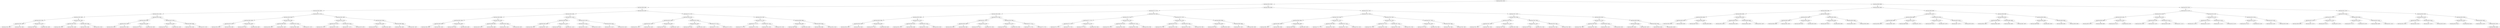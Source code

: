 digraph G{
940604814 [label="Node{data=[8032, 8032]}"]
940604814 -> 1509430356
1509430356 [label="Node{data=[5042, 5042]}"]
1509430356 -> 1664536188
1664536188 [label="Node{data=[4388, 4388]}"]
1664536188 -> 1205517081
1205517081 [label="Node{data=[3459, 3459]}"]
1205517081 -> 2090680929
2090680929 [label="Node{data=[2032, 2032]}"]
2090680929 -> 1700705042
1700705042 [label="Node{data=[1959, 1959]}"]
1700705042 -> 818861291
818861291 [label="Node{data=[1955, 1955]}"]
818861291 -> 576631704
576631704 [label="Node{data=[1409, 1409]}"]
576631704 -> 885421048
885421048 [label="Node{data=[1384, 1384]}"]
576631704 -> 613453905
613453905 [label="Node{data=[1954, 1954]}"]
818861291 -> 1648320932
1648320932 [label="Node{data=[1957, 1957]}"]
1648320932 -> 892001288
892001288 [label="Node{data=[1956, 1956]}"]
1648320932 -> 846471398
846471398 [label="Node{data=[1958, 1958]}"]
1700705042 -> 306592993
306592993 [label="Node{data=[1963, 1963]}"]
306592993 -> 200105292
200105292 [label="Node{data=[1961, 1961]}"]
200105292 -> 1757678245
1757678245 [label="Node{data=[1960, 1960]}"]
200105292 -> 2074375243
2074375243 [label="Node{data=[1962, 1962]}"]
306592993 -> 1487339242
1487339242 [label="Node{data=[1965, 1965]}"]
1487339242 -> 968937359
968937359 [label="Node{data=[1964, 1964]}"]
1487339242 -> 1905883952
1905883952 [label="Node{data=[2031, 2031]}"]
2090680929 -> 692539236
692539236 [label="Node{data=[2040, 2040]}"]
692539236 -> 1182381320
1182381320 [label="Node{data=[2036, 2036]}"]
1182381320 -> 2046473983
2046473983 [label="Node{data=[2034, 2034]}"]
2046473983 -> 1132462603
1132462603 [label="Node{data=[2033, 2033]}"]
2046473983 -> 1353668976
1353668976 [label="Node{data=[2035, 2035]}"]
1182381320 -> 1542813592
1542813592 [label="Node{data=[2038, 2038]}"]
1542813592 -> 1997827927
1997827927 [label="Node{data=[2037, 2037]}"]
1542813592 -> 885500900
885500900 [label="Node{data=[2039, 2039]}"]
692539236 -> 512299221
512299221 [label="Node{data=[2087, 2087]}"]
512299221 -> 1857088811
1857088811 [label="Node{data=[2042, 2042]}"]
1857088811 -> 973756797
973756797 [label="Node{data=[2041, 2041]}"]
1857088811 -> 865819987
865819987 [label="Node{data=[2043, 2043]}"]
512299221 -> 1707277389
1707277389 [label="Node{data=[3366, 3366]}"]
1707277389 -> 217222251
217222251 [label="Node{data=[2304, 2304]}"]
1707277389 -> 1692138809
1692138809 [label="Node{data=[3373, 3373]}"]
1205517081 -> 230905140
230905140 [label="Node{data=[4372, 4372]}"]
230905140 -> 2131882069
2131882069 [label="Node{data=[4364, 4364]}"]
2131882069 -> 1729673736
1729673736 [label="Node{data=[4360, 4360]}"]
1729673736 -> 1544659431
1544659431 [label="Node{data=[4278, 4278]}"]
1544659431 -> 1273767332
1273767332 [label="Node{data=[3504, 3504]}"]
1544659431 -> 999286740
999286740 [label="Node{data=[4359, 4359]}"]
1729673736 -> 426099287
426099287 [label="Node{data=[4362, 4362]}"]
426099287 -> 1210734085
1210734085 [label="Node{data=[4361, 4361]}"]
426099287 -> 1656851361
1656851361 [label="Node{data=[4363, 4363]}"]
2131882069 -> 649355626
649355626 [label="Node{data=[4368, 4368]}"]
649355626 -> 292841617
292841617 [label="Node{data=[4366, 4366]}"]
292841617 -> 192192196
192192196 [label="Node{data=[4365, 4365]}"]
292841617 -> 1694924936
1694924936 [label="Node{data=[4367, 4367]}"]
649355626 -> 1614549619
1614549619 [label="Node{data=[4370, 4370]}"]
1614549619 -> 1379847685
1379847685 [label="Node{data=[4369, 4369]}"]
1614549619 -> 2098460728
2098460728 [label="Node{data=[4371, 4371]}"]
230905140 -> 750790098
750790098 [label="Node{data=[4380, 4380]}"]
750790098 -> 753862067
753862067 [label="Node{data=[4376, 4376]}"]
753862067 -> 134592717
134592717 [label="Node{data=[4374, 4374]}"]
134592717 -> 1790268365
1790268365 [label="Node{data=[4373, 4373]}"]
134592717 -> 1198917116
1198917116 [label="Node{data=[4375, 4375]}"]
753862067 -> 325079612
325079612 [label="Node{data=[4378, 4378]}"]
325079612 -> 914772813
914772813 [label="Node{data=[4377, 4377]}"]
325079612 -> 1986876779
1986876779 [label="Node{data=[4379, 4379]}"]
750790098 -> 29616063
29616063 [label="Node{data=[4384, 4384]}"]
29616063 -> 279163913
279163913 [label="Node{data=[4382, 4382]}"]
279163913 -> 339448171
339448171 [label="Node{data=[4381, 4381]}"]
279163913 -> 148981898
148981898 [label="Node{data=[4383, 4383]}"]
29616063 -> 377600054
377600054 [label="Node{data=[4386, 4386]}"]
377600054 -> 462374163
462374163 [label="Node{data=[4385, 4385]}"]
377600054 -> 1400324032
1400324032 [label="Node{data=[4387, 4387]}"]
1664536188 -> 1364232252
1364232252 [label="Node{data=[4420, 4420]}"]
1364232252 -> 1242290728
1242290728 [label="Node{data=[4404, 4404]}"]
1242290728 -> 734902695
734902695 [label="Node{data=[4396, 4396]}"]
734902695 -> 1101928993
1101928993 [label="Node{data=[4392, 4392]}"]
1101928993 -> 350907200
350907200 [label="Node{data=[4390, 4390]}"]
350907200 -> 10758511
10758511 [label="Node{data=[4389, 4389]}"]
350907200 -> 1180874845
1180874845 [label="Node{data=[4391, 4391]}"]
1101928993 -> 1999429026
1999429026 [label="Node{data=[4394, 4394]}"]
1999429026 -> 819660908
819660908 [label="Node{data=[4393, 4393]}"]
1999429026 -> 295022665
295022665 [label="Node{data=[4395, 4395]}"]
734902695 -> 1114002038
1114002038 [label="Node{data=[4400, 4400]}"]
1114002038 -> 1404454485
1404454485 [label="Node{data=[4398, 4398]}"]
1404454485 -> 1002875943
1002875943 [label="Node{data=[4397, 4397]}"]
1404454485 -> 132990190
132990190 [label="Node{data=[4399, 4399]}"]
1114002038 -> 2011714439
2011714439 [label="Node{data=[4402, 4402]}"]
2011714439 -> 369960897
369960897 [label="Node{data=[4401, 4401]}"]
2011714439 -> 413402803
413402803 [label="Node{data=[4403, 4403]}"]
1242290728 -> 1963191165
1963191165 [label="Node{data=[4412, 4412]}"]
1963191165 -> 1086515761
1086515761 [label="Node{data=[4408, 4408]}"]
1086515761 -> 1057947335
1057947335 [label="Node{data=[4406, 4406]}"]
1057947335 -> 120055307
120055307 [label="Node{data=[4405, 4405]}"]
1057947335 -> 1838529937
1838529937 [label="Node{data=[4407, 4407]}"]
1086515761 -> 978407792
978407792 [label="Node{data=[4410, 4410]}"]
978407792 -> 1918990395
1918990395 [label="Node{data=[4409, 4409]}"]
978407792 -> 1246683074
1246683074 [label="Node{data=[4411, 4411]}"]
1963191165 -> 175610415
175610415 [label="Node{data=[4416, 4416]}"]
175610415 -> 983404736
983404736 [label="Node{data=[4414, 4414]}"]
983404736 -> 1128568584
1128568584 [label="Node{data=[4413, 4413]}"]
983404736 -> 2143871085
2143871085 [label="Node{data=[4415, 4415]}"]
175610415 -> 1238936409
1238936409 [label="Node{data=[4418, 4418]}"]
1238936409 -> 521484594
521484594 [label="Node{data=[4417, 4417]}"]
1238936409 -> 2022576399
2022576399 [label="Node{data=[4419, 4419]}"]
1364232252 -> 1081957883
1081957883 [label="Node{data=[4775, 4775]}"]
1081957883 -> 1291039950
1291039950 [label="Node{data=[4428, 4428]}"]
1291039950 -> 2056898763
2056898763 [label="Node{data=[4424, 4424]}"]
2056898763 -> 1922545918
1922545918 [label="Node{data=[4422, 4422]}"]
1922545918 -> 1487909330
1487909330 [label="Node{data=[4421, 4421]}"]
1922545918 -> 153824205
153824205 [label="Node{data=[4423, 4423]}"]
2056898763 -> 1036023219
1036023219 [label="Node{data=[4426, 4426]}"]
1036023219 -> 1927248573
1927248573 [label="Node{data=[4425, 4425]}"]
1036023219 -> 1473995797
1473995797 [label="Node{data=[4427, 4427]}"]
1291039950 -> 125716576
125716576 [label="Node{data=[4703, 4703]}"]
125716576 -> 967690449
967690449 [label="Node{data=[4430, 4430]}"]
967690449 -> 816728011
816728011 [label="Node{data=[4429, 4429]}"]
967690449 -> 1012491783
1012491783 [label="Node{data=[4431, 4431]}"]
125716576 -> 1234240676
1234240676 [label="Node{data=[4773, 4773]}"]
1234240676 -> 514696711
514696711 [label="Node{data=[4772, 4772]}"]
1234240676 -> 1560230406
1560230406 [label="Node{data=[4774, 4774]}"]
1081957883 -> 736167616
736167616 [label="Node{data=[4783, 4783]}"]
736167616 -> 1788121916
1788121916 [label="Node{data=[4779, 4779]}"]
1788121916 -> 435850743
435850743 [label="Node{data=[4777, 4777]}"]
435850743 -> 1014016964
1014016964 [label="Node{data=[4776, 4776]}"]
435850743 -> 528772492
528772492 [label="Node{data=[4778, 4778]}"]
1788121916 -> 1371996211
1371996211 [label="Node{data=[4781, 4781]}"]
1371996211 -> 480230089
480230089 [label="Node{data=[4780, 4780]}"]
1371996211 -> 629677077
629677077 [label="Node{data=[4782, 4782]}"]
736167616 -> 433913125
433913125 [label="Node{data=[4968, 4968]}"]
433913125 -> 1895018677
1895018677 [label="Node{data=[4895, 4895]}"]
1895018677 -> 291177872
291177872 [label="Node{data=[4869, 4869]}"]
1895018677 -> 1951845146
1951845146 [label="Node{data=[4918, 4918]}"]
433913125 -> 169686368
169686368 [label="Node{data=[5040, 5040]}"]
169686368 -> 1736854158
1736854158 [label="Node{data=[4988, 4988]}"]
169686368 -> 783856747
783856747 [label="Node{data=[5041, 5041]}"]
1509430356 -> 1827972285
1827972285 [label="Node{data=[5960, 5960]}"]
1827972285 -> 253831798
253831798 [label="Node{data=[5773, 5773]}"]
253831798 -> 1520878374
1520878374 [label="Node{data=[5385, 5385]}"]
1520878374 -> 827736053
827736053 [label="Node{data=[5050, 5050]}"]
827736053 -> 2018423854
2018423854 [label="Node{data=[5046, 5046]}"]
2018423854 -> 2117751755
2117751755 [label="Node{data=[5044, 5044]}"]
2117751755 -> 317264089
317264089 [label="Node{data=[5043, 5043]}"]
2117751755 -> 306195686
306195686 [label="Node{data=[5045, 5045]}"]
2018423854 -> 530711876
530711876 [label="Node{data=[5048, 5048]}"]
530711876 -> 866822512
866822512 [label="Node{data=[5047, 5047]}"]
530711876 -> 1772029956
1772029956 [label="Node{data=[5049, 5049]}"]
827736053 -> 2058038989
2058038989 [label="Node{data=[5313, 5313]}"]
2058038989 -> 1965858041
1965858041 [label="Node{data=[5052, 5052]}"]
1965858041 -> 321604101
321604101 [label="Node{data=[5051, 5051]}"]
1965858041 -> 48611148
48611148 [label="Node{data=[5286, 5286]}"]
2058038989 -> 563815579
563815579 [label="Node{data=[5315, 5315]}"]
563815579 -> 817999621
817999621 [label="Node{data=[5314, 5314]}"]
563815579 -> 2046013562
2046013562 [label="Node{data=[5316, 5316]}"]
1520878374 -> 1455652823
1455652823 [label="Node{data=[5765, 5765]}"]
1455652823 -> 772028008
772028008 [label="Node{data=[5511, 5511]}"]
772028008 -> 327159082
327159082 [label="Node{data=[5436, 5436]}"]
327159082 -> 1997807424
1997807424 [label="Node{data=[5404, 5404]}"]
327159082 -> 979696562
979696562 [label="Node{data=[5480, 5480]}"]
772028008 -> 903622112
903622112 [label="Node{data=[5763, 5763]}"]
903622112 -> 640061228
640061228 [label="Node{data=[5762, 5762]}"]
903622112 -> 1906272951
1906272951 [label="Node{data=[5764, 5764]}"]
1455652823 -> 1824237149
1824237149 [label="Node{data=[5769, 5769]}"]
1824237149 -> 945566983
945566983 [label="Node{data=[5767, 5767]}"]
945566983 -> 714179279
714179279 [label="Node{data=[5766, 5766]}"]
945566983 -> 542216184
542216184 [label="Node{data=[5768, 5768]}"]
1824237149 -> 292117729
292117729 [label="Node{data=[5771, 5771]}"]
292117729 -> 1212458950
1212458950 [label="Node{data=[5770, 5770]}"]
292117729 -> 1860551675
1860551675 [label="Node{data=[5772, 5772]}"]
253831798 -> 1122484112
1122484112 [label="Node{data=[5789, 5789]}"]
1122484112 -> 422739321
422739321 [label="Node{data=[5781, 5781]}"]
422739321 -> 1957004046
1957004046 [label="Node{data=[5777, 5777]}"]
1957004046 -> 882863226
882863226 [label="Node{data=[5775, 5775]}"]
882863226 -> 1266376262
1266376262 [label="Node{data=[5774, 5774]}"]
882863226 -> 1101544421
1101544421 [label="Node{data=[5776, 5776]}"]
1957004046 -> 424508717
424508717 [label="Node{data=[5779, 5779]}"]
424508717 -> 1459502786
1459502786 [label="Node{data=[5778, 5778]}"]
424508717 -> 1206309685
1206309685 [label="Node{data=[5780, 5780]}"]
422739321 -> 1200729919
1200729919 [label="Node{data=[5785, 5785]}"]
1200729919 -> 893847285
893847285 [label="Node{data=[5783, 5783]}"]
893847285 -> 317208241
317208241 [label="Node{data=[5782, 5782]}"]
893847285 -> 1667641506
1667641506 [label="Node{data=[5784, 5784]}"]
1200729919 -> 700748710
700748710 [label="Node{data=[5787, 5787]}"]
700748710 -> 607738053
607738053 [label="Node{data=[5786, 5786]}"]
700748710 -> 2000142157
2000142157 [label="Node{data=[5788, 5788]}"]
1122484112 -> 621179433
621179433 [label="Node{data=[5797, 5797]}"]
621179433 -> 684891276
684891276 [label="Node{data=[5793, 5793]}"]
684891276 -> 1187190307
1187190307 [label="Node{data=[5791, 5791]}"]
1187190307 -> 214176865
214176865 [label="Node{data=[5790, 5790]}"]
1187190307 -> 449165546
449165546 [label="Node{data=[5792, 5792]}"]
684891276 -> 642736578
642736578 [label="Node{data=[5795, 5795]}"]
642736578 -> 2028149030
2028149030 [label="Node{data=[5794, 5794]}"]
642736578 -> 1420328263
1420328263 [label="Node{data=[5796, 5796]}"]
621179433 -> 1662881232
1662881232 [label="Node{data=[5956, 5956]}"]
1662881232 -> 1040298240
1040298240 [label="Node{data=[5954, 5954]}"]
1040298240 -> 1590408655
1590408655 [label="Node{data=[5953, 5953]}"]
1040298240 -> 1226746132
1226746132 [label="Node{data=[5955, 5955]}"]
1662881232 -> 1189273322
1189273322 [label="Node{data=[5958, 5958]}"]
1189273322 -> 1968766599
1968766599 [label="Node{data=[5957, 5957]}"]
1189273322 -> 1992181806
1992181806 [label="Node{data=[5959, 5959]}"]
1827972285 -> 1247025636
1247025636 [label="Node{data=[7931, 7931]}"]
1247025636 -> 445750218
445750218 [label="Node{data=[7915, 7915]}"]
445750218 -> 672133849
672133849 [label="Node{data=[7406, 7406]}"]
672133849 -> 745812174
745812174 [label="Node{data=[5964, 5964]}"]
745812174 -> 1183156125
1183156125 [label="Node{data=[5962, 5962]}"]
1183156125 -> 1348213580
1348213580 [label="Node{data=[5961, 5961]}"]
1183156125 -> 127054500
127054500 [label="Node{data=[5963, 5963]}"]
745812174 -> 174915800
174915800 [label="Node{data=[5966, 5966]}"]
174915800 -> 1614731111
1614731111 [label="Node{data=[5965, 5965]}"]
174915800 -> 1342715479
1342715479 [label="Node{data=[5967, 5967]}"]
672133849 -> 1117628768
1117628768 [label="Node{data=[7911, 7911]}"]
1117628768 -> 546576939
546576939 [label="Node{data=[7909, 7909]}"]
546576939 -> 906454193
906454193 [label="Node{data=[7773, 7773]}"]
546576939 -> 665601704
665601704 [label="Node{data=[7910, 7910]}"]
1117628768 -> 139799956
139799956 [label="Node{data=[7913, 7913]}"]
139799956 -> 135281655
135281655 [label="Node{data=[7912, 7912]}"]
139799956 -> 96461992
96461992 [label="Node{data=[7914, 7914]}"]
445750218 -> 1088650161
1088650161 [label="Node{data=[7923, 7923]}"]
1088650161 -> 1643894708
1643894708 [label="Node{data=[7919, 7919]}"]
1643894708 -> 1748862975
1748862975 [label="Node{data=[7917, 7917]}"]
1748862975 -> 308126964
308126964 [label="Node{data=[7916, 7916]}"]
1748862975 -> 1236823037
1236823037 [label="Node{data=[7918, 7918]}"]
1643894708 -> 1992377097
1992377097 [label="Node{data=[7921, 7921]}"]
1992377097 -> 1925652561
1925652561 [label="Node{data=[7920, 7920]}"]
1992377097 -> 222445817
222445817 [label="Node{data=[7922, 7922]}"]
1088650161 -> 128918831
128918831 [label="Node{data=[7927, 7927]}"]
128918831 -> 2072704984
2072704984 [label="Node{data=[7925, 7925]}"]
2072704984 -> 813991248
813991248 [label="Node{data=[7924, 7924]}"]
2072704984 -> 803098161
803098161 [label="Node{data=[7926, 7926]}"]
128918831 -> 1361481912
1361481912 [label="Node{data=[7929, 7929]}"]
1361481912 -> 2109643123
2109643123 [label="Node{data=[7928, 7928]}"]
1361481912 -> 1761881489
1761881489 [label="Node{data=[7930, 7930]}"]
1247025636 -> 880171334
880171334 [label="Node{data=[7947, 7947]}"]
880171334 -> 1370532896
1370532896 [label="Node{data=[7939, 7939]}"]
1370532896 -> 1489818212
1489818212 [label="Node{data=[7935, 7935]}"]
1489818212 -> 275518537
275518537 [label="Node{data=[7933, 7933]}"]
275518537 -> 374788971
374788971 [label="Node{data=[7932, 7932]}"]
275518537 -> 1112779821
1112779821 [label="Node{data=[7934, 7934]}"]
1489818212 -> 2083658225
2083658225 [label="Node{data=[7937, 7937]}"]
2083658225 -> 202151010
202151010 [label="Node{data=[7936, 7936]}"]
2083658225 -> 744608515
744608515 [label="Node{data=[7938, 7938]}"]
1370532896 -> 1930178662
1930178662 [label="Node{data=[7943, 7943]}"]
1930178662 -> 530399847
530399847 [label="Node{data=[7941, 7941]}"]
530399847 -> 2002418290
2002418290 [label="Node{data=[7940, 7940]}"]
530399847 -> 1426150993
1426150993 [label="Node{data=[7942, 7942]}"]
1930178662 -> 1193071511
1193071511 [label="Node{data=[7945, 7945]}"]
1193071511 -> 854015849
854015849 [label="Node{data=[7944, 7944]}"]
1193071511 -> 373967533
373967533 [label="Node{data=[7946, 7946]}"]
880171334 -> 1235629547
1235629547 [label="Node{data=[8024, 8024]}"]
1235629547 -> 1745340195
1745340195 [label="Node{data=[7951, 7951]}"]
1745340195 -> 1670426941
1670426941 [label="Node{data=[7949, 7949]}"]
1670426941 -> 659259584
659259584 [label="Node{data=[7948, 7948]}"]
1670426941 -> 1606086831
1606086831 [label="Node{data=[7950, 7950]}"]
1745340195 -> 156375716
156375716 [label="Node{data=[8022, 8022]}"]
156375716 -> 1873628138
1873628138 [label="Node{data=[8021, 8021]}"]
156375716 -> 337349471
337349471 [label="Node{data=[8023, 8023]}"]
1235629547 -> 481046267
481046267 [label="Node{data=[8028, 8028]}"]
481046267 -> 87199984
87199984 [label="Node{data=[8026, 8026]}"]
87199984 -> 12941735
12941735 [label="Node{data=[8025, 8025]}"]
87199984 -> 1221348243
1221348243 [label="Node{data=[8027, 8027]}"]
481046267 -> 896167815
896167815 [label="Node{data=[8030, 8030]}"]
896167815 -> 609144010
609144010 [label="Node{data=[8029, 8029]}"]
896167815 -> 258838949
258838949 [label="Node{data=[8031, 8031]}"]
940604814 -> 634897160
634897160 [label="Node{data=[8096, 8096]}"]
634897160 -> 1135056482
1135056482 [label="Node{data=[8064, 8064]}"]
1135056482 -> 291322432
291322432 [label="Node{data=[8048, 8048]}"]
291322432 -> 1918787959
1918787959 [label="Node{data=[8040, 8040]}"]
1918787959 -> 1770664887
1770664887 [label="Node{data=[8036, 8036]}"]
1770664887 -> 375503970
375503970 [label="Node{data=[8034, 8034]}"]
375503970 -> 1846938580
1846938580 [label="Node{data=[8033, 8033]}"]
375503970 -> 1866635960
1866635960 [label="Node{data=[8035, 8035]}"]
1770664887 -> 1475156844
1475156844 [label="Node{data=[8038, 8038]}"]
1475156844 -> 1282686815
1282686815 [label="Node{data=[8037, 8037]}"]
1475156844 -> 308467118
308467118 [label="Node{data=[8039, 8039]}"]
1918787959 -> 1762531840
1762531840 [label="Node{data=[8044, 8044]}"]
1762531840 -> 1443318326
1443318326 [label="Node{data=[8042, 8042]}"]
1443318326 -> 996415854
996415854 [label="Node{data=[8041, 8041]}"]
1443318326 -> 1068463113
1068463113 [label="Node{data=[8043, 8043]}"]
1762531840 -> 652785638
652785638 [label="Node{data=[8046, 8046]}"]
652785638 -> 1246892023
1246892023 [label="Node{data=[8045, 8045]}"]
652785638 -> 1374077114
1374077114 [label="Node{data=[8047, 8047]}"]
291322432 -> 363723187
363723187 [label="Node{data=[8056, 8056]}"]
363723187 -> 1981360999
1981360999 [label="Node{data=[8052, 8052]}"]
1981360999 -> 753840100
753840100 [label="Node{data=[8050, 8050]}"]
753840100 -> 1265261011
1265261011 [label="Node{data=[8049, 8049]}"]
753840100 -> 829444460
829444460 [label="Node{data=[8051, 8051]}"]
1981360999 -> 235734582
235734582 [label="Node{data=[8054, 8054]}"]
235734582 -> 1472534940
1472534940 [label="Node{data=[8053, 8053]}"]
235734582 -> 1316517494
1316517494 [label="Node{data=[8055, 8055]}"]
363723187 -> 2100344292
2100344292 [label="Node{data=[8060, 8060]}"]
2100344292 -> 459940034
459940034 [label="Node{data=[8058, 8058]}"]
459940034 -> 1679606730
1679606730 [label="Node{data=[8057, 8057]}"]
459940034 -> 1767559929
1767559929 [label="Node{data=[8059, 8059]}"]
2100344292 -> 297653667
297653667 [label="Node{data=[8062, 8062]}"]
297653667 -> 1528531814
1528531814 [label="Node{data=[8061, 8061]}"]
297653667 -> 1494942044
1494942044 [label="Node{data=[8063, 8063]}"]
1135056482 -> 1718209948
1718209948 [label="Node{data=[8080, 8080]}"]
1718209948 -> 428219455
428219455 [label="Node{data=[8072, 8072]}"]
428219455 -> 516027602
516027602 [label="Node{data=[8068, 8068]}"]
516027602 -> 533796791
533796791 [label="Node{data=[8066, 8066]}"]
533796791 -> 939273468
939273468 [label="Node{data=[8065, 8065]}"]
533796791 -> 506640856
506640856 [label="Node{data=[8067, 8067]}"]
516027602 -> 264550824
264550824 [label="Node{data=[8070, 8070]}"]
264550824 -> 415198024
415198024 [label="Node{data=[8069, 8069]}"]
264550824 -> 1316106095
1316106095 [label="Node{data=[8071, 8071]}"]
428219455 -> 1158001408
1158001408 [label="Node{data=[8076, 8076]}"]
1158001408 -> 1873169393
1873169393 [label="Node{data=[8074, 8074]}"]
1873169393 -> 203462758
203462758 [label="Node{data=[8073, 8073]}"]
1873169393 -> 1400297434
1400297434 [label="Node{data=[8075, 8075]}"]
1158001408 -> 998499079
998499079 [label="Node{data=[8078, 8078]}"]
998499079 -> 1722273349
1722273349 [label="Node{data=[8077, 8077]}"]
998499079 -> 1858898271
1858898271 [label="Node{data=[8079, 8079]}"]
1718209948 -> 190929755
190929755 [label="Node{data=[8088, 8088]}"]
190929755 -> 794692331
794692331 [label="Node{data=[8084, 8084]}"]
794692331 -> 2010332323
2010332323 [label="Node{data=[8082, 8082]}"]
2010332323 -> 2111817079
2111817079 [label="Node{data=[8081, 8081]}"]
2010332323 -> 2095440404
2095440404 [label="Node{data=[8083, 8083]}"]
794692331 -> 590591537
590591537 [label="Node{data=[8086, 8086]}"]
590591537 -> 1307291856
1307291856 [label="Node{data=[8085, 8085]}"]
590591537 -> 1310470247
1310470247 [label="Node{data=[8087, 8087]}"]
190929755 -> 498765554
498765554 [label="Node{data=[8092, 8092]}"]
498765554 -> 587608394
587608394 [label="Node{data=[8090, 8090]}"]
587608394 -> 863725770
863725770 [label="Node{data=[8089, 8089]}"]
587608394 -> 474741194
474741194 [label="Node{data=[8091, 8091]}"]
498765554 -> 1431255471
1431255471 [label="Node{data=[8094, 8094]}"]
1431255471 -> 1204936237
1204936237 [label="Node{data=[8093, 8093]}"]
1431255471 -> 788845349
788845349 [label="Node{data=[8095, 8095]}"]
634897160 -> 1816324774
1816324774 [label="Node{data=[9222, 9222]}"]
1816324774 -> 1089217728
1089217728 [label="Node{data=[8112, 8112]}"]
1089217728 -> 151370310
151370310 [label="Node{data=[8104, 8104]}"]
151370310 -> 1166776
1166776 [label="Node{data=[8100, 8100]}"]
1166776 -> 2071789766
2071789766 [label="Node{data=[8098, 8098]}"]
2071789766 -> 1519837517
1519837517 [label="Node{data=[8097, 8097]}"]
2071789766 -> 2128984019
2128984019 [label="Node{data=[8099, 8099]}"]
1166776 -> 1880611258
1880611258 [label="Node{data=[8102, 8102]}"]
1880611258 -> 1677696078
1677696078 [label="Node{data=[8101, 8101]}"]
1880611258 -> 244225525
244225525 [label="Node{data=[8103, 8103]}"]
151370310 -> 1560731864
1560731864 [label="Node{data=[8108, 8108]}"]
1560731864 -> 319957195
319957195 [label="Node{data=[8106, 8106]}"]
319957195 -> 202431243
202431243 [label="Node{data=[8105, 8105]}"]
319957195 -> 1984677441
1984677441 [label="Node{data=[8107, 8107]}"]
1560731864 -> 480372848
480372848 [label="Node{data=[8110, 8110]}"]
480372848 -> 511172447
511172447 [label="Node{data=[8109, 8109]}"]
480372848 -> 339056409
339056409 [label="Node{data=[8111, 8111]}"]
1089217728 -> 1013199376
1013199376 [label="Node{data=[8120, 8120]}"]
1013199376 -> 789950340
789950340 [label="Node{data=[8116, 8116]}"]
789950340 -> 255328286
255328286 [label="Node{data=[8114, 8114]}"]
255328286 -> 932037567
932037567 [label="Node{data=[8113, 8113]}"]
255328286 -> 719623148
719623148 [label="Node{data=[8115, 8115]}"]
789950340 -> 672100539
672100539 [label="Node{data=[8118, 8118]}"]
672100539 -> 1735961940
1735961940 [label="Node{data=[8117, 8117]}"]
672100539 -> 1043405375
1043405375 [label="Node{data=[8119, 8119]}"]
1013199376 -> 809801190
809801190 [label="Node{data=[8124, 8124]}"]
809801190 -> 1662890493
1662890493 [label="Node{data=[8122, 8122]}"]
1662890493 -> 1093513927
1093513927 [label="Node{data=[8121, 8121]}"]
1662890493 -> 2004592703
2004592703 [label="Node{data=[8123, 8123]}"]
809801190 -> 1669654675
1669654675 [label="Node{data=[9120, 9120]}"]
1669654675 -> 1830301511
1830301511 [label="Node{data=[8125, 8125]}"]
1669654675 -> 1091507113
1091507113 [label="Node{data=[9195, 9195]}"]
1816324774 -> 1805607399
1805607399 [label="Node{data=[9312, 9312]}"]
1805607399 -> 790355063
790355063 [label="Node{data=[9276, 9276]}"]
790355063 -> 64335044
64335044 [label="Node{data=[9272, 9272]}"]
64335044 -> 989754700
989754700 [label="Node{data=[9270, 9270]}"]
989754700 -> 721337261
721337261 [label="Node{data=[9269, 9269]}"]
989754700 -> 1542927073
1542927073 [label="Node{data=[9271, 9271]}"]
64335044 -> 1969882839
1969882839 [label="Node{data=[9274, 9274]}"]
1969882839 -> 1022839075
1022839075 [label="Node{data=[9273, 9273]}"]
1969882839 -> 1670098627
1670098627 [label="Node{data=[9275, 9275]}"]
790355063 -> 17426537
17426537 [label="Node{data=[9280, 9280]}"]
17426537 -> 611322401
611322401 [label="Node{data=[9278, 9278]}"]
611322401 -> 583590365
583590365 [label="Node{data=[9277, 9277]}"]
611322401 -> 478916337
478916337 [label="Node{data=[9279, 9279]}"]
17426537 -> 1385125801
1385125801 [label="Node{data=[9310, 9310]}"]
1385125801 -> 1980395227
1980395227 [label="Node{data=[9309, 9309]}"]
1385125801 -> 329887694
329887694 [label="Node{data=[9311, 9311]}"]
1805607399 -> 1385461612
1385461612 [label="Node{data=[9320, 9320]}"]
1385461612 -> 2047754376
2047754376 [label="Node{data=[9316, 9316]}"]
2047754376 -> 1599571364
1599571364 [label="Node{data=[9314, 9314]}"]
1599571364 -> 31360607
31360607 [label="Node{data=[9313, 9313]}"]
1599571364 -> 1887485471
1887485471 [label="Node{data=[9315, 9315]}"]
2047754376 -> 2021833351
2021833351 [label="Node{data=[9318, 9318]}"]
2021833351 -> 454781590
454781590 [label="Node{data=[9317, 9317]}"]
2021833351 -> 1845685204
1845685204 [label="Node{data=[9319, 9319]}"]
1385461612 -> 453496909
453496909 [label="Node{data=[9324, 9324]}"]
453496909 -> 1983645480
1983645480 [label="Node{data=[9322, 9322]}"]
1983645480 -> 909352099
909352099 [label="Node{data=[9321, 9321]}"]
1983645480 -> 1326878202
1326878202 [label="Node{data=[9323, 9323]}"]
453496909 -> 1790360045
1790360045 [label="Node{data=[9842, 9842]}"]
1790360045 -> 2082862804
2082862804 [label="Node{data=[9575, 9575]}"]
1790360045 -> 1448721271
1448721271 [label="Node{data=[9874, 9874]}"]
1448721271 -> 769365275
769365275 [label="Node{data=[9928, 9928]}"]
}